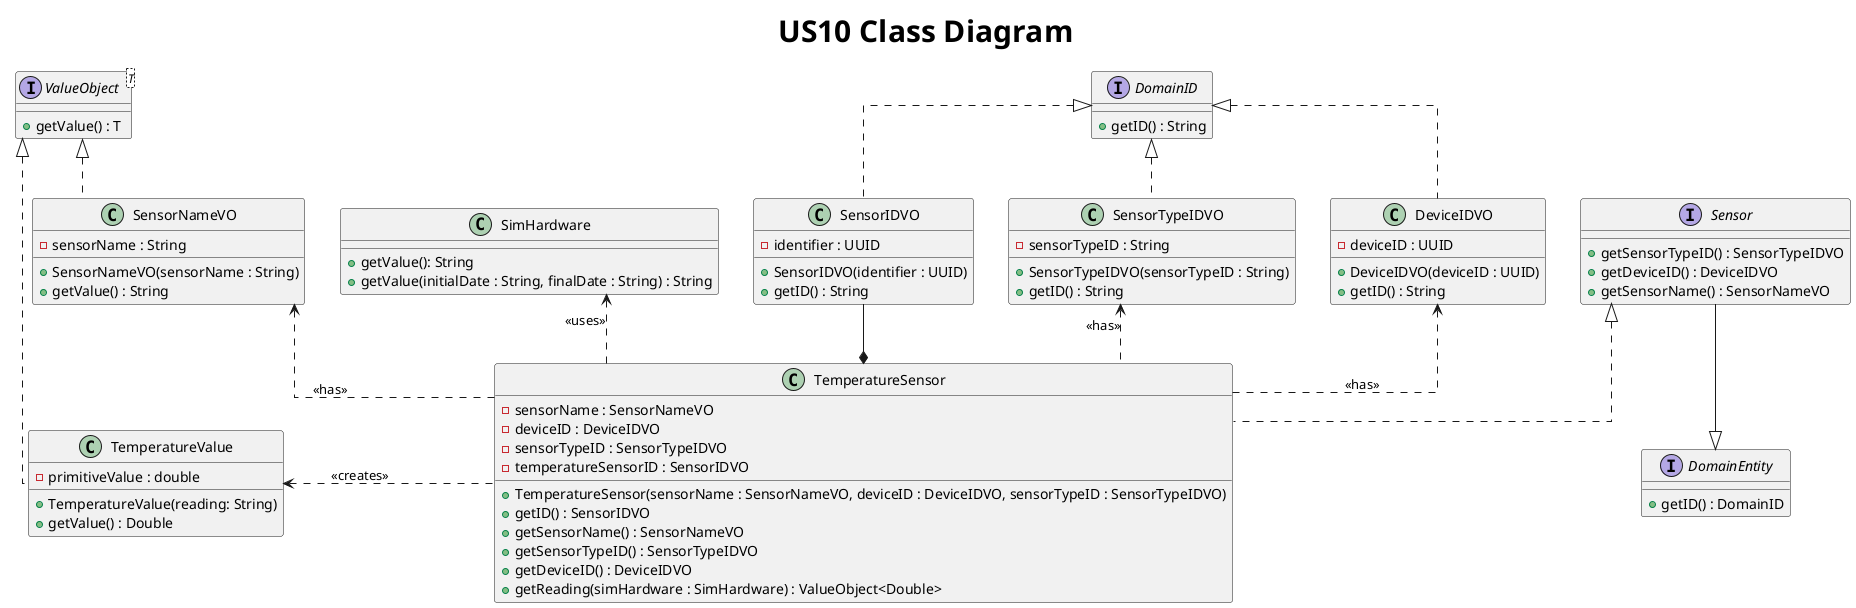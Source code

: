 @startuml
title <size: 30> US10 Class Diagram

skinparam linetype ortho

interface Sensor {

}

interface DomainEntity{
    + getID() : DomainID
}

interface DomainID{
    + getID() : String
}

interface ValueObject<T> {
    + getValue() : T
}

interface Sensor {
    + getSensorTypeID() : SensorTypeIDVO
    + getDeviceID() : DeviceIDVO
    + getSensorName() : SensorNameVO
}

class TemperatureSensor{
    - sensorName : SensorNameVO
    - deviceID : DeviceIDVO
    - sensorTypeID : SensorTypeIDVO
    - temperatureSensorID : SensorIDVO

    + TemperatureSensor(sensorName : SensorNameVO, deviceID : DeviceIDVO, sensorTypeID : SensorTypeIDVO)
    + getID() : SensorIDVO
    + getSensorName() : SensorNameVO
    + getSensorTypeID() : SensorTypeIDVO
    + getDeviceID() : DeviceIDVO
    + getReading(simHardware : SimHardware) : ValueObject<Double>
}

class TemperatureValue{
    - primitiveValue : double

    + TemperatureValue(reading: String)
    + getValue() : Double
}

class SimHardware{
    + getValue(): String
    + getValue(initialDate : String, finalDate : String) : String
}

class SensorNameVO{
    - sensorName : String
    + SensorNameVO(sensorName : String)
    + getValue() : String
}

class SensorIDVO{
    - identifier : UUID
    + SensorIDVO(identifier : UUID)
    + getID() : String
}


class SensorTypeIDVO{
    - sensorTypeID : String
    + SensorTypeIDVO(sensorTypeID : String)
    + getID() : String
}

class DeviceIDVO{
    - deviceID : UUID
    + DeviceIDVO(deviceID : UUID)
    + getID() : String
}


Sensor <|.. TemperatureSensor
SimHardware <.. TemperatureSensor : <<uses>>

SensorNameVO <.. TemperatureSensor : <<has>>
SensorIDVO --* TemperatureSensor
TemperatureValue <..right TemperatureSensor : <<creates>>
SensorTypeIDVO <.. TemperatureSensor : <<has>>
DeviceIDVO <.. TemperatureSensor : <<has>>

ValueObject <|.. SensorNameVO
DomainID  <|.. SensorIDVO
DomainID  <|.. SensorTypeIDVO
DomainID  <|.. DeviceIDVO

ValueObject <|.. TemperatureValue
Sensor --|>DomainEntity

@enduml